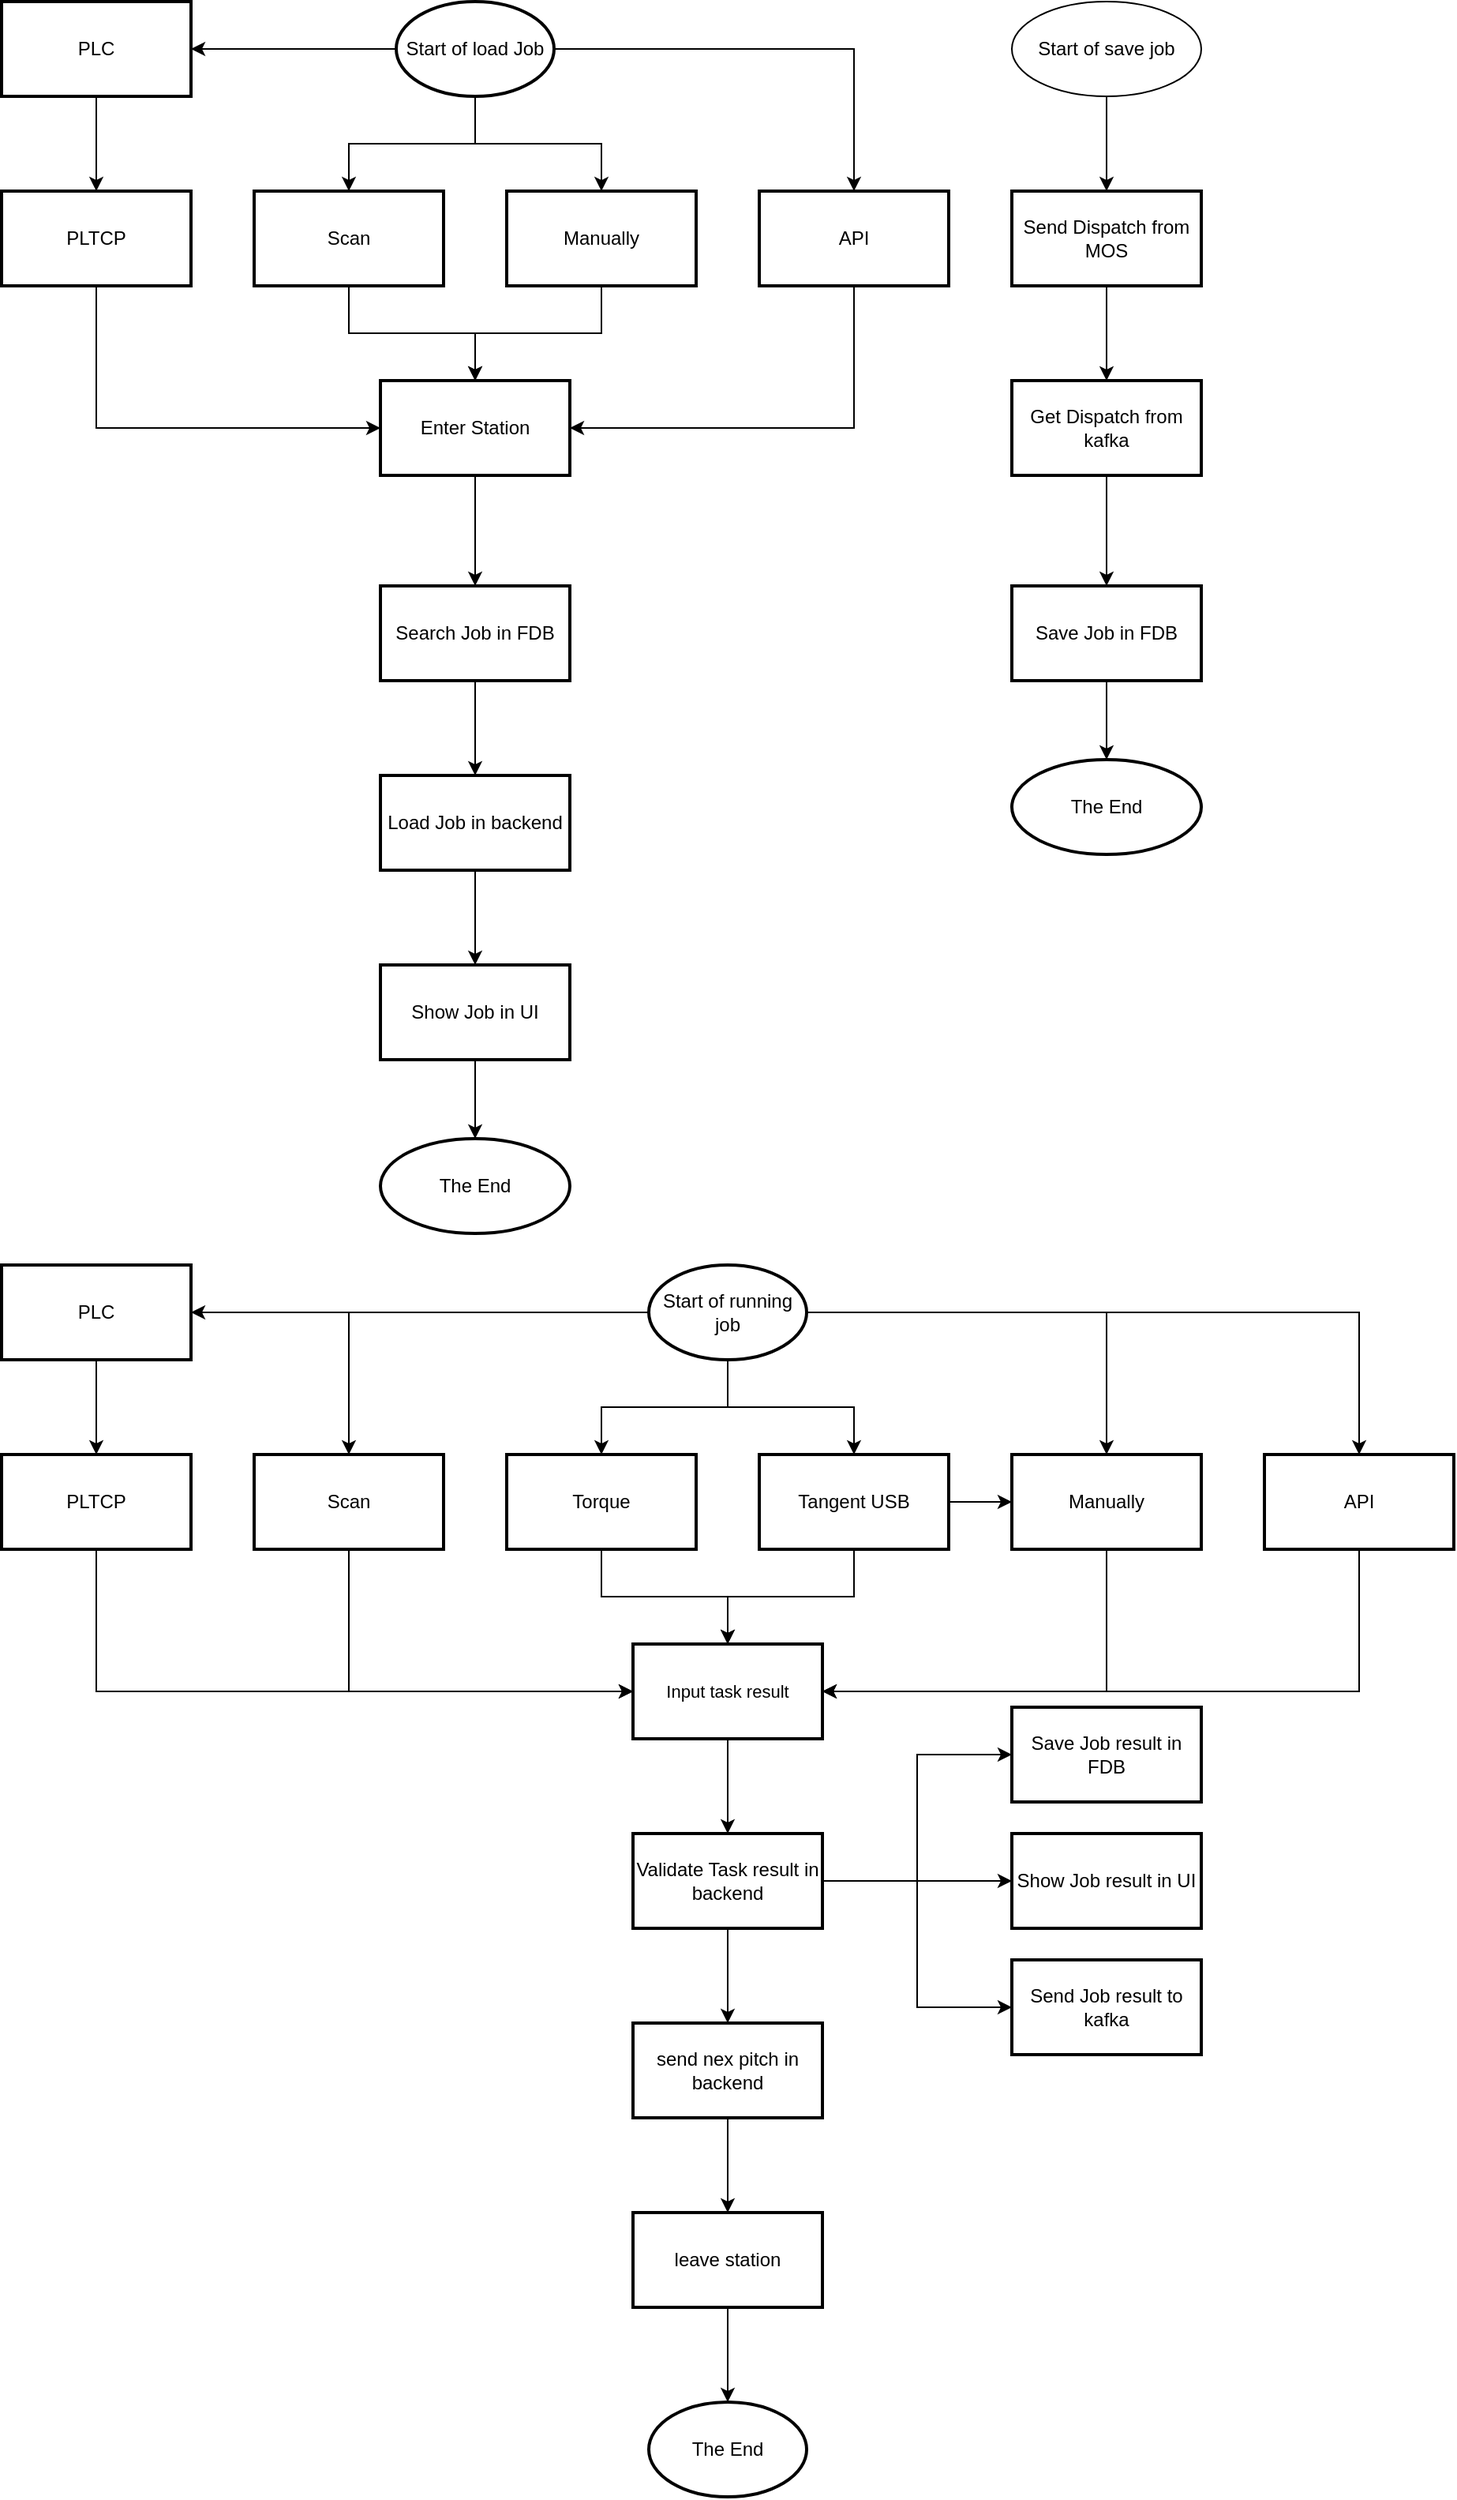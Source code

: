 <mxfile version="15.5.1" type="github">
  <diagram id="C5RBs43oDa-KdzZeNtuy" name="Page-1">
    <mxGraphModel dx="1527" dy="4289" grid="1" gridSize="10" guides="1" tooltips="1" connect="1" arrows="1" fold="1" page="1" pageScale="1" pageWidth="1169" pageHeight="1654" math="0" shadow="0">
      <root>
        <mxCell id="WIyWlLk6GJQsqaUBKTNV-0" />
        <mxCell id="WIyWlLk6GJQsqaUBKTNV-1" parent="WIyWlLk6GJQsqaUBKTNV-0" />
        <mxCell id="1htha2CRBWgpkTlItw14-12" value="" style="edgeStyle=orthogonalEdgeStyle;rounded=0;orthogonalLoop=1;jettySize=auto;html=1;" edge="1" parent="WIyWlLk6GJQsqaUBKTNV-1" source="FoE33QjFA59jlkQgO3QU-0" target="1htha2CRBWgpkTlItw14-11">
          <mxGeometry relative="1" as="geometry" />
        </mxCell>
        <mxCell id="1htha2CRBWgpkTlItw14-19" value="" style="edgeStyle=orthogonalEdgeStyle;rounded=0;orthogonalLoop=1;jettySize=auto;html=1;" edge="1" parent="WIyWlLk6GJQsqaUBKTNV-1" source="FoE33QjFA59jlkQgO3QU-0" target="1htha2CRBWgpkTlItw14-17">
          <mxGeometry relative="1" as="geometry" />
        </mxCell>
        <mxCell id="1htha2CRBWgpkTlItw14-21" style="edgeStyle=orthogonalEdgeStyle;rounded=0;orthogonalLoop=1;jettySize=auto;html=1;" edge="1" parent="WIyWlLk6GJQsqaUBKTNV-1" source="FoE33QjFA59jlkQgO3QU-0" target="1htha2CRBWgpkTlItw14-13">
          <mxGeometry relative="1" as="geometry" />
        </mxCell>
        <mxCell id="1htha2CRBWgpkTlItw14-36" style="edgeStyle=orthogonalEdgeStyle;rounded=0;orthogonalLoop=1;jettySize=auto;html=1;" edge="1" parent="WIyWlLk6GJQsqaUBKTNV-1" source="FoE33QjFA59jlkQgO3QU-0" target="1htha2CRBWgpkTlItw14-22">
          <mxGeometry relative="1" as="geometry" />
        </mxCell>
        <mxCell id="FoE33QjFA59jlkQgO3QU-0" value="Start of load Job" style="strokeWidth=2;html=1;shape=mxgraph.flowchart.start_1;whiteSpace=wrap;" parent="WIyWlLk6GJQsqaUBKTNV-1" vertex="1">
          <mxGeometry x="390" y="-3270" width="100" height="60" as="geometry" />
        </mxCell>
        <mxCell id="1htha2CRBWgpkTlItw14-29" value="" style="edgeStyle=orthogonalEdgeStyle;rounded=0;orthogonalLoop=1;jettySize=auto;html=1;entryX=0.5;entryY=0;entryDx=0;entryDy=0;" edge="1" parent="WIyWlLk6GJQsqaUBKTNV-1" source="1htha2CRBWgpkTlItw14-0" target="1htha2CRBWgpkTlItw14-108">
          <mxGeometry relative="1" as="geometry" />
        </mxCell>
        <mxCell id="1htha2CRBWgpkTlItw14-0" value="Enter Station" style="whiteSpace=wrap;html=1;strokeWidth=2;" vertex="1" parent="WIyWlLk6GJQsqaUBKTNV-1">
          <mxGeometry x="380" y="-3030" width="120" height="60" as="geometry" />
        </mxCell>
        <mxCell id="1htha2CRBWgpkTlItw14-6" value="" style="edgeStyle=orthogonalEdgeStyle;rounded=0;orthogonalLoop=1;jettySize=auto;html=1;" edge="1" parent="WIyWlLk6GJQsqaUBKTNV-1" source="1htha2CRBWgpkTlItw14-3" target="1htha2CRBWgpkTlItw14-5">
          <mxGeometry relative="1" as="geometry" />
        </mxCell>
        <mxCell id="1htha2CRBWgpkTlItw14-3" value="Load Job in backend" style="whiteSpace=wrap;html=1;strokeWidth=2;" vertex="1" parent="WIyWlLk6GJQsqaUBKTNV-1">
          <mxGeometry x="380" y="-2780" width="120" height="60" as="geometry" />
        </mxCell>
        <mxCell id="1htha2CRBWgpkTlItw14-48" value="" style="edgeStyle=orthogonalEdgeStyle;rounded=0;orthogonalLoop=1;jettySize=auto;html=1;" edge="1" parent="WIyWlLk6GJQsqaUBKTNV-1" source="1htha2CRBWgpkTlItw14-5" target="1htha2CRBWgpkTlItw14-47">
          <mxGeometry relative="1" as="geometry" />
        </mxCell>
        <mxCell id="1htha2CRBWgpkTlItw14-5" value="Show Job in UI" style="whiteSpace=wrap;html=1;strokeWidth=2;" vertex="1" parent="WIyWlLk6GJQsqaUBKTNV-1">
          <mxGeometry x="380" y="-2660" width="120" height="60" as="geometry" />
        </mxCell>
        <mxCell id="1htha2CRBWgpkTlItw14-26" style="edgeStyle=orthogonalEdgeStyle;rounded=0;orthogonalLoop=1;jettySize=auto;html=1;entryX=0.5;entryY=0;entryDx=0;entryDy=0;" edge="1" parent="WIyWlLk6GJQsqaUBKTNV-1" source="1htha2CRBWgpkTlItw14-11" target="1htha2CRBWgpkTlItw14-0">
          <mxGeometry relative="1" as="geometry">
            <Array as="points">
              <mxPoint x="360" y="-3060" />
              <mxPoint x="440" y="-3060" />
            </Array>
          </mxGeometry>
        </mxCell>
        <mxCell id="1htha2CRBWgpkTlItw14-11" value="Scan" style="whiteSpace=wrap;html=1;strokeWidth=2;" vertex="1" parent="WIyWlLk6GJQsqaUBKTNV-1">
          <mxGeometry x="300" y="-3150" width="120" height="60" as="geometry" />
        </mxCell>
        <mxCell id="1htha2CRBWgpkTlItw14-27" style="edgeStyle=orthogonalEdgeStyle;rounded=0;orthogonalLoop=1;jettySize=auto;html=1;entryX=0.5;entryY=0;entryDx=0;entryDy=0;" edge="1" parent="WIyWlLk6GJQsqaUBKTNV-1" source="1htha2CRBWgpkTlItw14-13" target="1htha2CRBWgpkTlItw14-0">
          <mxGeometry relative="1" as="geometry">
            <Array as="points">
              <mxPoint x="520" y="-3060" />
              <mxPoint x="440" y="-3060" />
            </Array>
          </mxGeometry>
        </mxCell>
        <mxCell id="1htha2CRBWgpkTlItw14-13" value="Manually" style="whiteSpace=wrap;html=1;strokeWidth=2;" vertex="1" parent="WIyWlLk6GJQsqaUBKTNV-1">
          <mxGeometry x="460" y="-3150" width="120" height="60" as="geometry" />
        </mxCell>
        <mxCell id="1htha2CRBWgpkTlItw14-23" style="edgeStyle=orthogonalEdgeStyle;rounded=0;orthogonalLoop=1;jettySize=auto;html=1;entryX=0;entryY=0.5;entryDx=0;entryDy=0;" edge="1" parent="WIyWlLk6GJQsqaUBKTNV-1" source="1htha2CRBWgpkTlItw14-14" target="1htha2CRBWgpkTlItw14-0">
          <mxGeometry relative="1" as="geometry">
            <Array as="points">
              <mxPoint x="200" y="-3000" />
            </Array>
          </mxGeometry>
        </mxCell>
        <mxCell id="1htha2CRBWgpkTlItw14-14" value="PLTCP" style="whiteSpace=wrap;html=1;strokeWidth=2;" vertex="1" parent="WIyWlLk6GJQsqaUBKTNV-1">
          <mxGeometry x="140" y="-3150" width="120" height="60" as="geometry" />
        </mxCell>
        <mxCell id="1htha2CRBWgpkTlItw14-20" value="" style="edgeStyle=orthogonalEdgeStyle;rounded=0;orthogonalLoop=1;jettySize=auto;html=1;" edge="1" parent="WIyWlLk6GJQsqaUBKTNV-1" source="1htha2CRBWgpkTlItw14-17" target="1htha2CRBWgpkTlItw14-14">
          <mxGeometry relative="1" as="geometry" />
        </mxCell>
        <mxCell id="1htha2CRBWgpkTlItw14-17" value="PLC" style="whiteSpace=wrap;html=1;strokeWidth=2;" vertex="1" parent="WIyWlLk6GJQsqaUBKTNV-1">
          <mxGeometry x="140" y="-3270" width="120" height="60" as="geometry" />
        </mxCell>
        <mxCell id="1htha2CRBWgpkTlItw14-25" style="edgeStyle=orthogonalEdgeStyle;rounded=0;orthogonalLoop=1;jettySize=auto;html=1;entryX=1;entryY=0.5;entryDx=0;entryDy=0;" edge="1" parent="WIyWlLk6GJQsqaUBKTNV-1" source="1htha2CRBWgpkTlItw14-22" target="1htha2CRBWgpkTlItw14-0">
          <mxGeometry relative="1" as="geometry">
            <Array as="points">
              <mxPoint x="680" y="-3000" />
            </Array>
          </mxGeometry>
        </mxCell>
        <mxCell id="1htha2CRBWgpkTlItw14-22" value="API" style="whiteSpace=wrap;html=1;strokeWidth=2;" vertex="1" parent="WIyWlLk6GJQsqaUBKTNV-1">
          <mxGeometry x="620" y="-3150" width="120" height="60" as="geometry" />
        </mxCell>
        <mxCell id="1htha2CRBWgpkTlItw14-98" value="" style="edgeStyle=orthogonalEdgeStyle;rounded=0;orthogonalLoop=1;jettySize=auto;html=1;" edge="1" parent="WIyWlLk6GJQsqaUBKTNV-1" source="1htha2CRBWgpkTlItw14-32" target="1htha2CRBWgpkTlItw14-97">
          <mxGeometry relative="1" as="geometry" />
        </mxCell>
        <mxCell id="1htha2CRBWgpkTlItw14-32" value="send nex pitch in backend" style="whiteSpace=wrap;html=1;strokeWidth=2;" vertex="1" parent="WIyWlLk6GJQsqaUBKTNV-1">
          <mxGeometry x="540" y="-1990" width="120" height="60" as="geometry" />
        </mxCell>
        <mxCell id="1htha2CRBWgpkTlItw14-47" value="The End" style="ellipse;whiteSpace=wrap;html=1;strokeWidth=2;" vertex="1" parent="WIyWlLk6GJQsqaUBKTNV-1">
          <mxGeometry x="380" y="-2550" width="120" height="60" as="geometry" />
        </mxCell>
        <mxCell id="1htha2CRBWgpkTlItw14-49" value="" style="edgeStyle=orthogonalEdgeStyle;rounded=0;orthogonalLoop=1;jettySize=auto;html=1;" edge="1" source="1htha2CRBWgpkTlItw14-53" target="1htha2CRBWgpkTlItw14-61" parent="WIyWlLk6GJQsqaUBKTNV-1">
          <mxGeometry relative="1" as="geometry" />
        </mxCell>
        <mxCell id="1htha2CRBWgpkTlItw14-50" value="" style="edgeStyle=orthogonalEdgeStyle;rounded=0;orthogonalLoop=1;jettySize=auto;html=1;" edge="1" source="1htha2CRBWgpkTlItw14-53" target="1htha2CRBWgpkTlItw14-67" parent="WIyWlLk6GJQsqaUBKTNV-1">
          <mxGeometry relative="1" as="geometry" />
        </mxCell>
        <mxCell id="1htha2CRBWgpkTlItw14-51" style="edgeStyle=orthogonalEdgeStyle;rounded=0;orthogonalLoop=1;jettySize=auto;html=1;" edge="1" source="1htha2CRBWgpkTlItw14-53" target="1htha2CRBWgpkTlItw14-63" parent="WIyWlLk6GJQsqaUBKTNV-1">
          <mxGeometry relative="1" as="geometry" />
        </mxCell>
        <mxCell id="1htha2CRBWgpkTlItw14-52" style="edgeStyle=orthogonalEdgeStyle;rounded=0;orthogonalLoop=1;jettySize=auto;html=1;" edge="1" source="1htha2CRBWgpkTlItw14-53" target="1htha2CRBWgpkTlItw14-69" parent="WIyWlLk6GJQsqaUBKTNV-1">
          <mxGeometry relative="1" as="geometry" />
        </mxCell>
        <mxCell id="1htha2CRBWgpkTlItw14-80" style="edgeStyle=orthogonalEdgeStyle;rounded=0;orthogonalLoop=1;jettySize=auto;html=1;entryX=0.5;entryY=0;entryDx=0;entryDy=0;" edge="1" parent="WIyWlLk6GJQsqaUBKTNV-1" source="1htha2CRBWgpkTlItw14-53" target="1htha2CRBWgpkTlItw14-78">
          <mxGeometry relative="1" as="geometry" />
        </mxCell>
        <mxCell id="1htha2CRBWgpkTlItw14-102" style="edgeStyle=orthogonalEdgeStyle;rounded=0;orthogonalLoop=1;jettySize=auto;html=1;entryX=0.5;entryY=0;entryDx=0;entryDy=0;" edge="1" parent="WIyWlLk6GJQsqaUBKTNV-1" source="1htha2CRBWgpkTlItw14-53" target="1htha2CRBWgpkTlItw14-101">
          <mxGeometry relative="1" as="geometry" />
        </mxCell>
        <mxCell id="1htha2CRBWgpkTlItw14-53" value="Start of running job" style="strokeWidth=2;html=1;shape=mxgraph.flowchart.start_1;whiteSpace=wrap;" vertex="1" parent="WIyWlLk6GJQsqaUBKTNV-1">
          <mxGeometry x="550" y="-2470" width="100" height="60" as="geometry" />
        </mxCell>
        <mxCell id="1htha2CRBWgpkTlItw14-54" value="" style="edgeStyle=orthogonalEdgeStyle;rounded=0;orthogonalLoop=1;jettySize=auto;html=1;" edge="1" source="1htha2CRBWgpkTlItw14-55" target="1htha2CRBWgpkTlItw14-57" parent="WIyWlLk6GJQsqaUBKTNV-1">
          <mxGeometry relative="1" as="geometry" />
        </mxCell>
        <mxCell id="1htha2CRBWgpkTlItw14-55" value="&lt;span style=&quot;font-size: 11px ; background-color: rgb(255 , 255 , 255)&quot;&gt;Input task result&lt;/span&gt;" style="whiteSpace=wrap;html=1;strokeWidth=2;" vertex="1" parent="WIyWlLk6GJQsqaUBKTNV-1">
          <mxGeometry x="540" y="-2230" width="120" height="60" as="geometry" />
        </mxCell>
        <mxCell id="1htha2CRBWgpkTlItw14-121" style="edgeStyle=orthogonalEdgeStyle;rounded=0;orthogonalLoop=1;jettySize=auto;html=1;entryX=0;entryY=0.5;entryDx=0;entryDy=0;" edge="1" parent="WIyWlLk6GJQsqaUBKTNV-1" source="1htha2CRBWgpkTlItw14-57" target="1htha2CRBWgpkTlItw14-59">
          <mxGeometry relative="1" as="geometry" />
        </mxCell>
        <mxCell id="1htha2CRBWgpkTlItw14-122" style="edgeStyle=orthogonalEdgeStyle;rounded=0;orthogonalLoop=1;jettySize=auto;html=1;entryX=0;entryY=0.5;entryDx=0;entryDy=0;" edge="1" parent="WIyWlLk6GJQsqaUBKTNV-1" source="1htha2CRBWgpkTlItw14-57" target="1htha2CRBWgpkTlItw14-94">
          <mxGeometry relative="1" as="geometry" />
        </mxCell>
        <mxCell id="1htha2CRBWgpkTlItw14-123" style="edgeStyle=orthogonalEdgeStyle;rounded=0;orthogonalLoop=1;jettySize=auto;html=1;entryX=0;entryY=0.5;entryDx=0;entryDy=0;" edge="1" parent="WIyWlLk6GJQsqaUBKTNV-1" source="1htha2CRBWgpkTlItw14-57" target="1htha2CRBWgpkTlItw14-120">
          <mxGeometry relative="1" as="geometry" />
        </mxCell>
        <mxCell id="1htha2CRBWgpkTlItw14-126" value="" style="edgeStyle=orthogonalEdgeStyle;rounded=0;orthogonalLoop=1;jettySize=auto;html=1;" edge="1" parent="WIyWlLk6GJQsqaUBKTNV-1" source="1htha2CRBWgpkTlItw14-57" target="1htha2CRBWgpkTlItw14-32">
          <mxGeometry relative="1" as="geometry" />
        </mxCell>
        <mxCell id="1htha2CRBWgpkTlItw14-57" value="Validate Task result in backend" style="whiteSpace=wrap;html=1;strokeWidth=2;" vertex="1" parent="WIyWlLk6GJQsqaUBKTNV-1">
          <mxGeometry x="540" y="-2110" width="120" height="60" as="geometry" />
        </mxCell>
        <mxCell id="1htha2CRBWgpkTlItw14-59" value="Save Job result in FDB" style="whiteSpace=wrap;html=1;strokeWidth=2;" vertex="1" parent="WIyWlLk6GJQsqaUBKTNV-1">
          <mxGeometry x="780" y="-2190" width="120" height="60" as="geometry" />
        </mxCell>
        <mxCell id="1htha2CRBWgpkTlItw14-92" style="edgeStyle=orthogonalEdgeStyle;rounded=0;orthogonalLoop=1;jettySize=auto;html=1;entryX=0;entryY=0.5;entryDx=0;entryDy=0;" edge="1" parent="WIyWlLk6GJQsqaUBKTNV-1" source="1htha2CRBWgpkTlItw14-61" target="1htha2CRBWgpkTlItw14-55">
          <mxGeometry relative="1" as="geometry">
            <Array as="points">
              <mxPoint x="360" y="-2200" />
            </Array>
          </mxGeometry>
        </mxCell>
        <mxCell id="1htha2CRBWgpkTlItw14-61" value="Scan" style="whiteSpace=wrap;html=1;strokeWidth=2;" vertex="1" parent="WIyWlLk6GJQsqaUBKTNV-1">
          <mxGeometry x="300" y="-2350" width="120" height="60" as="geometry" />
        </mxCell>
        <mxCell id="1htha2CRBWgpkTlItw14-90" style="edgeStyle=orthogonalEdgeStyle;rounded=0;orthogonalLoop=1;jettySize=auto;html=1;entryX=1;entryY=0.5;entryDx=0;entryDy=0;" edge="1" parent="WIyWlLk6GJQsqaUBKTNV-1" source="1htha2CRBWgpkTlItw14-63" target="1htha2CRBWgpkTlItw14-55">
          <mxGeometry relative="1" as="geometry">
            <mxPoint x="590" y="-2170" as="targetPoint" />
            <Array as="points">
              <mxPoint x="840" y="-2200" />
            </Array>
          </mxGeometry>
        </mxCell>
        <mxCell id="1htha2CRBWgpkTlItw14-63" value="Manually" style="whiteSpace=wrap;html=1;strokeWidth=2;" vertex="1" parent="WIyWlLk6GJQsqaUBKTNV-1">
          <mxGeometry x="780" y="-2350" width="120" height="60" as="geometry" />
        </mxCell>
        <mxCell id="1htha2CRBWgpkTlItw14-93" style="edgeStyle=orthogonalEdgeStyle;rounded=0;orthogonalLoop=1;jettySize=auto;html=1;entryX=0;entryY=0.5;entryDx=0;entryDy=0;" edge="1" parent="WIyWlLk6GJQsqaUBKTNV-1" source="1htha2CRBWgpkTlItw14-65" target="1htha2CRBWgpkTlItw14-55">
          <mxGeometry relative="1" as="geometry">
            <Array as="points">
              <mxPoint x="200" y="-2200" />
            </Array>
          </mxGeometry>
        </mxCell>
        <mxCell id="1htha2CRBWgpkTlItw14-65" value="PLTCP" style="whiteSpace=wrap;html=1;strokeWidth=2;" vertex="1" parent="WIyWlLk6GJQsqaUBKTNV-1">
          <mxGeometry x="140" y="-2350" width="120" height="60" as="geometry" />
        </mxCell>
        <mxCell id="1htha2CRBWgpkTlItw14-66" value="" style="edgeStyle=orthogonalEdgeStyle;rounded=0;orthogonalLoop=1;jettySize=auto;html=1;" edge="1" source="1htha2CRBWgpkTlItw14-67" target="1htha2CRBWgpkTlItw14-65" parent="WIyWlLk6GJQsqaUBKTNV-1">
          <mxGeometry relative="1" as="geometry" />
        </mxCell>
        <mxCell id="1htha2CRBWgpkTlItw14-67" value="PLC" style="whiteSpace=wrap;html=1;strokeWidth=2;" vertex="1" parent="WIyWlLk6GJQsqaUBKTNV-1">
          <mxGeometry x="140" y="-2470" width="120" height="60" as="geometry" />
        </mxCell>
        <mxCell id="1htha2CRBWgpkTlItw14-85" value="" style="edgeStyle=orthogonalEdgeStyle;rounded=0;orthogonalLoop=1;jettySize=auto;html=1;" edge="1" parent="WIyWlLk6GJQsqaUBKTNV-1" source="1htha2CRBWgpkTlItw14-69" target="1htha2CRBWgpkTlItw14-55">
          <mxGeometry relative="1" as="geometry" />
        </mxCell>
        <mxCell id="1htha2CRBWgpkTlItw14-69" value="Torque" style="whiteSpace=wrap;html=1;strokeWidth=2;" vertex="1" parent="WIyWlLk6GJQsqaUBKTNV-1">
          <mxGeometry x="460" y="-2350" width="120" height="60" as="geometry" />
        </mxCell>
        <mxCell id="1htha2CRBWgpkTlItw14-89" style="edgeStyle=orthogonalEdgeStyle;rounded=0;orthogonalLoop=1;jettySize=auto;html=1;entryX=0.5;entryY=0;entryDx=0;entryDy=0;" edge="1" parent="WIyWlLk6GJQsqaUBKTNV-1" source="1htha2CRBWgpkTlItw14-78" target="1htha2CRBWgpkTlItw14-55">
          <mxGeometry relative="1" as="geometry">
            <Array as="points">
              <mxPoint x="680" y="-2260" />
              <mxPoint x="600" y="-2260" />
            </Array>
          </mxGeometry>
        </mxCell>
        <mxCell id="1htha2CRBWgpkTlItw14-104" value="" style="edgeStyle=orthogonalEdgeStyle;rounded=0;orthogonalLoop=1;jettySize=auto;html=1;" edge="1" parent="WIyWlLk6GJQsqaUBKTNV-1" source="1htha2CRBWgpkTlItw14-78" target="1htha2CRBWgpkTlItw14-63">
          <mxGeometry relative="1" as="geometry" />
        </mxCell>
        <mxCell id="1htha2CRBWgpkTlItw14-78" value="Tangent USB" style="whiteSpace=wrap;html=1;strokeWidth=2;" vertex="1" parent="WIyWlLk6GJQsqaUBKTNV-1">
          <mxGeometry x="620" y="-2350" width="120" height="60" as="geometry" />
        </mxCell>
        <mxCell id="1htha2CRBWgpkTlItw14-94" value="Show Job result in UI" style="whiteSpace=wrap;html=1;strokeWidth=2;" vertex="1" parent="WIyWlLk6GJQsqaUBKTNV-1">
          <mxGeometry x="780" y="-2110" width="120" height="60" as="geometry" />
        </mxCell>
        <mxCell id="1htha2CRBWgpkTlItw14-130" value="" style="edgeStyle=orthogonalEdgeStyle;rounded=0;orthogonalLoop=1;jettySize=auto;html=1;" edge="1" parent="WIyWlLk6GJQsqaUBKTNV-1" source="1htha2CRBWgpkTlItw14-97" target="1htha2CRBWgpkTlItw14-128">
          <mxGeometry relative="1" as="geometry" />
        </mxCell>
        <mxCell id="1htha2CRBWgpkTlItw14-97" value="leave station" style="whiteSpace=wrap;html=1;strokeWidth=2;" vertex="1" parent="WIyWlLk6GJQsqaUBKTNV-1">
          <mxGeometry x="540" y="-1870" width="120" height="60" as="geometry" />
        </mxCell>
        <mxCell id="1htha2CRBWgpkTlItw14-103" style="edgeStyle=orthogonalEdgeStyle;rounded=0;orthogonalLoop=1;jettySize=auto;html=1;entryX=1;entryY=0.5;entryDx=0;entryDy=0;" edge="1" parent="WIyWlLk6GJQsqaUBKTNV-1" source="1htha2CRBWgpkTlItw14-101" target="1htha2CRBWgpkTlItw14-55">
          <mxGeometry relative="1" as="geometry">
            <Array as="points">
              <mxPoint x="1000" y="-2200" />
            </Array>
          </mxGeometry>
        </mxCell>
        <mxCell id="1htha2CRBWgpkTlItw14-101" value="API" style="whiteSpace=wrap;html=1;strokeWidth=2;" vertex="1" parent="WIyWlLk6GJQsqaUBKTNV-1">
          <mxGeometry x="940" y="-2350" width="120" height="60" as="geometry" />
        </mxCell>
        <mxCell id="1htha2CRBWgpkTlItw14-110" value="" style="edgeStyle=orthogonalEdgeStyle;rounded=0;orthogonalLoop=1;jettySize=auto;html=1;" edge="1" parent="WIyWlLk6GJQsqaUBKTNV-1" source="1htha2CRBWgpkTlItw14-108" target="1htha2CRBWgpkTlItw14-3">
          <mxGeometry relative="1" as="geometry" />
        </mxCell>
        <mxCell id="1htha2CRBWgpkTlItw14-108" value="Search Job in FDB" style="whiteSpace=wrap;html=1;strokeWidth=2;" vertex="1" parent="WIyWlLk6GJQsqaUBKTNV-1">
          <mxGeometry x="380" y="-2900" width="120" height="60" as="geometry" />
        </mxCell>
        <mxCell id="1htha2CRBWgpkTlItw14-125" value="" style="edgeStyle=orthogonalEdgeStyle;rounded=0;orthogonalLoop=1;jettySize=auto;html=1;" edge="1" parent="WIyWlLk6GJQsqaUBKTNV-1" source="1htha2CRBWgpkTlItw14-111" target="1htha2CRBWgpkTlItw14-124">
          <mxGeometry relative="1" as="geometry" />
        </mxCell>
        <mxCell id="1htha2CRBWgpkTlItw14-111" value="Save Job in FDB" style="whiteSpace=wrap;html=1;strokeWidth=2;" vertex="1" parent="WIyWlLk6GJQsqaUBKTNV-1">
          <mxGeometry x="780" y="-2900" width="120" height="60" as="geometry" />
        </mxCell>
        <mxCell id="1htha2CRBWgpkTlItw14-118" value="" style="edgeStyle=orthogonalEdgeStyle;rounded=0;orthogonalLoop=1;jettySize=auto;html=1;" edge="1" parent="WIyWlLk6GJQsqaUBKTNV-1" source="1htha2CRBWgpkTlItw14-112" target="1htha2CRBWgpkTlItw14-117">
          <mxGeometry relative="1" as="geometry" />
        </mxCell>
        <mxCell id="1htha2CRBWgpkTlItw14-112" value="Send Dispatch from MOS" style="whiteSpace=wrap;html=1;strokeWidth=2;" vertex="1" parent="WIyWlLk6GJQsqaUBKTNV-1">
          <mxGeometry x="780" y="-3150" width="120" height="60" as="geometry" />
        </mxCell>
        <mxCell id="1htha2CRBWgpkTlItw14-116" value="" style="edgeStyle=orthogonalEdgeStyle;rounded=0;orthogonalLoop=1;jettySize=auto;html=1;" edge="1" parent="WIyWlLk6GJQsqaUBKTNV-1" source="1htha2CRBWgpkTlItw14-115" target="1htha2CRBWgpkTlItw14-112">
          <mxGeometry relative="1" as="geometry" />
        </mxCell>
        <mxCell id="1htha2CRBWgpkTlItw14-115" value="Start of save job" style="ellipse;whiteSpace=wrap;html=1;" vertex="1" parent="WIyWlLk6GJQsqaUBKTNV-1">
          <mxGeometry x="780" y="-3270" width="120" height="60" as="geometry" />
        </mxCell>
        <mxCell id="1htha2CRBWgpkTlItw14-119" value="" style="edgeStyle=orthogonalEdgeStyle;rounded=0;orthogonalLoop=1;jettySize=auto;html=1;" edge="1" parent="WIyWlLk6GJQsqaUBKTNV-1" source="1htha2CRBWgpkTlItw14-117" target="1htha2CRBWgpkTlItw14-111">
          <mxGeometry relative="1" as="geometry" />
        </mxCell>
        <mxCell id="1htha2CRBWgpkTlItw14-117" value="Get Dispatch from kafka" style="whiteSpace=wrap;html=1;strokeWidth=2;" vertex="1" parent="WIyWlLk6GJQsqaUBKTNV-1">
          <mxGeometry x="780" y="-3030" width="120" height="60" as="geometry" />
        </mxCell>
        <mxCell id="1htha2CRBWgpkTlItw14-120" value="Send Job result to kafka" style="whiteSpace=wrap;html=1;strokeWidth=2;" vertex="1" parent="WIyWlLk6GJQsqaUBKTNV-1">
          <mxGeometry x="780" y="-2030" width="120" height="60" as="geometry" />
        </mxCell>
        <mxCell id="1htha2CRBWgpkTlItw14-124" value="The End" style="ellipse;whiteSpace=wrap;html=1;strokeWidth=2;" vertex="1" parent="WIyWlLk6GJQsqaUBKTNV-1">
          <mxGeometry x="780" y="-2790" width="120" height="60" as="geometry" />
        </mxCell>
        <mxCell id="1htha2CRBWgpkTlItw14-128" value="&lt;span&gt;The End&lt;/span&gt;" style="strokeWidth=2;html=1;shape=mxgraph.flowchart.start_1;whiteSpace=wrap;" vertex="1" parent="WIyWlLk6GJQsqaUBKTNV-1">
          <mxGeometry x="550" y="-1750" width="100" height="60" as="geometry" />
        </mxCell>
      </root>
    </mxGraphModel>
  </diagram>
</mxfile>
